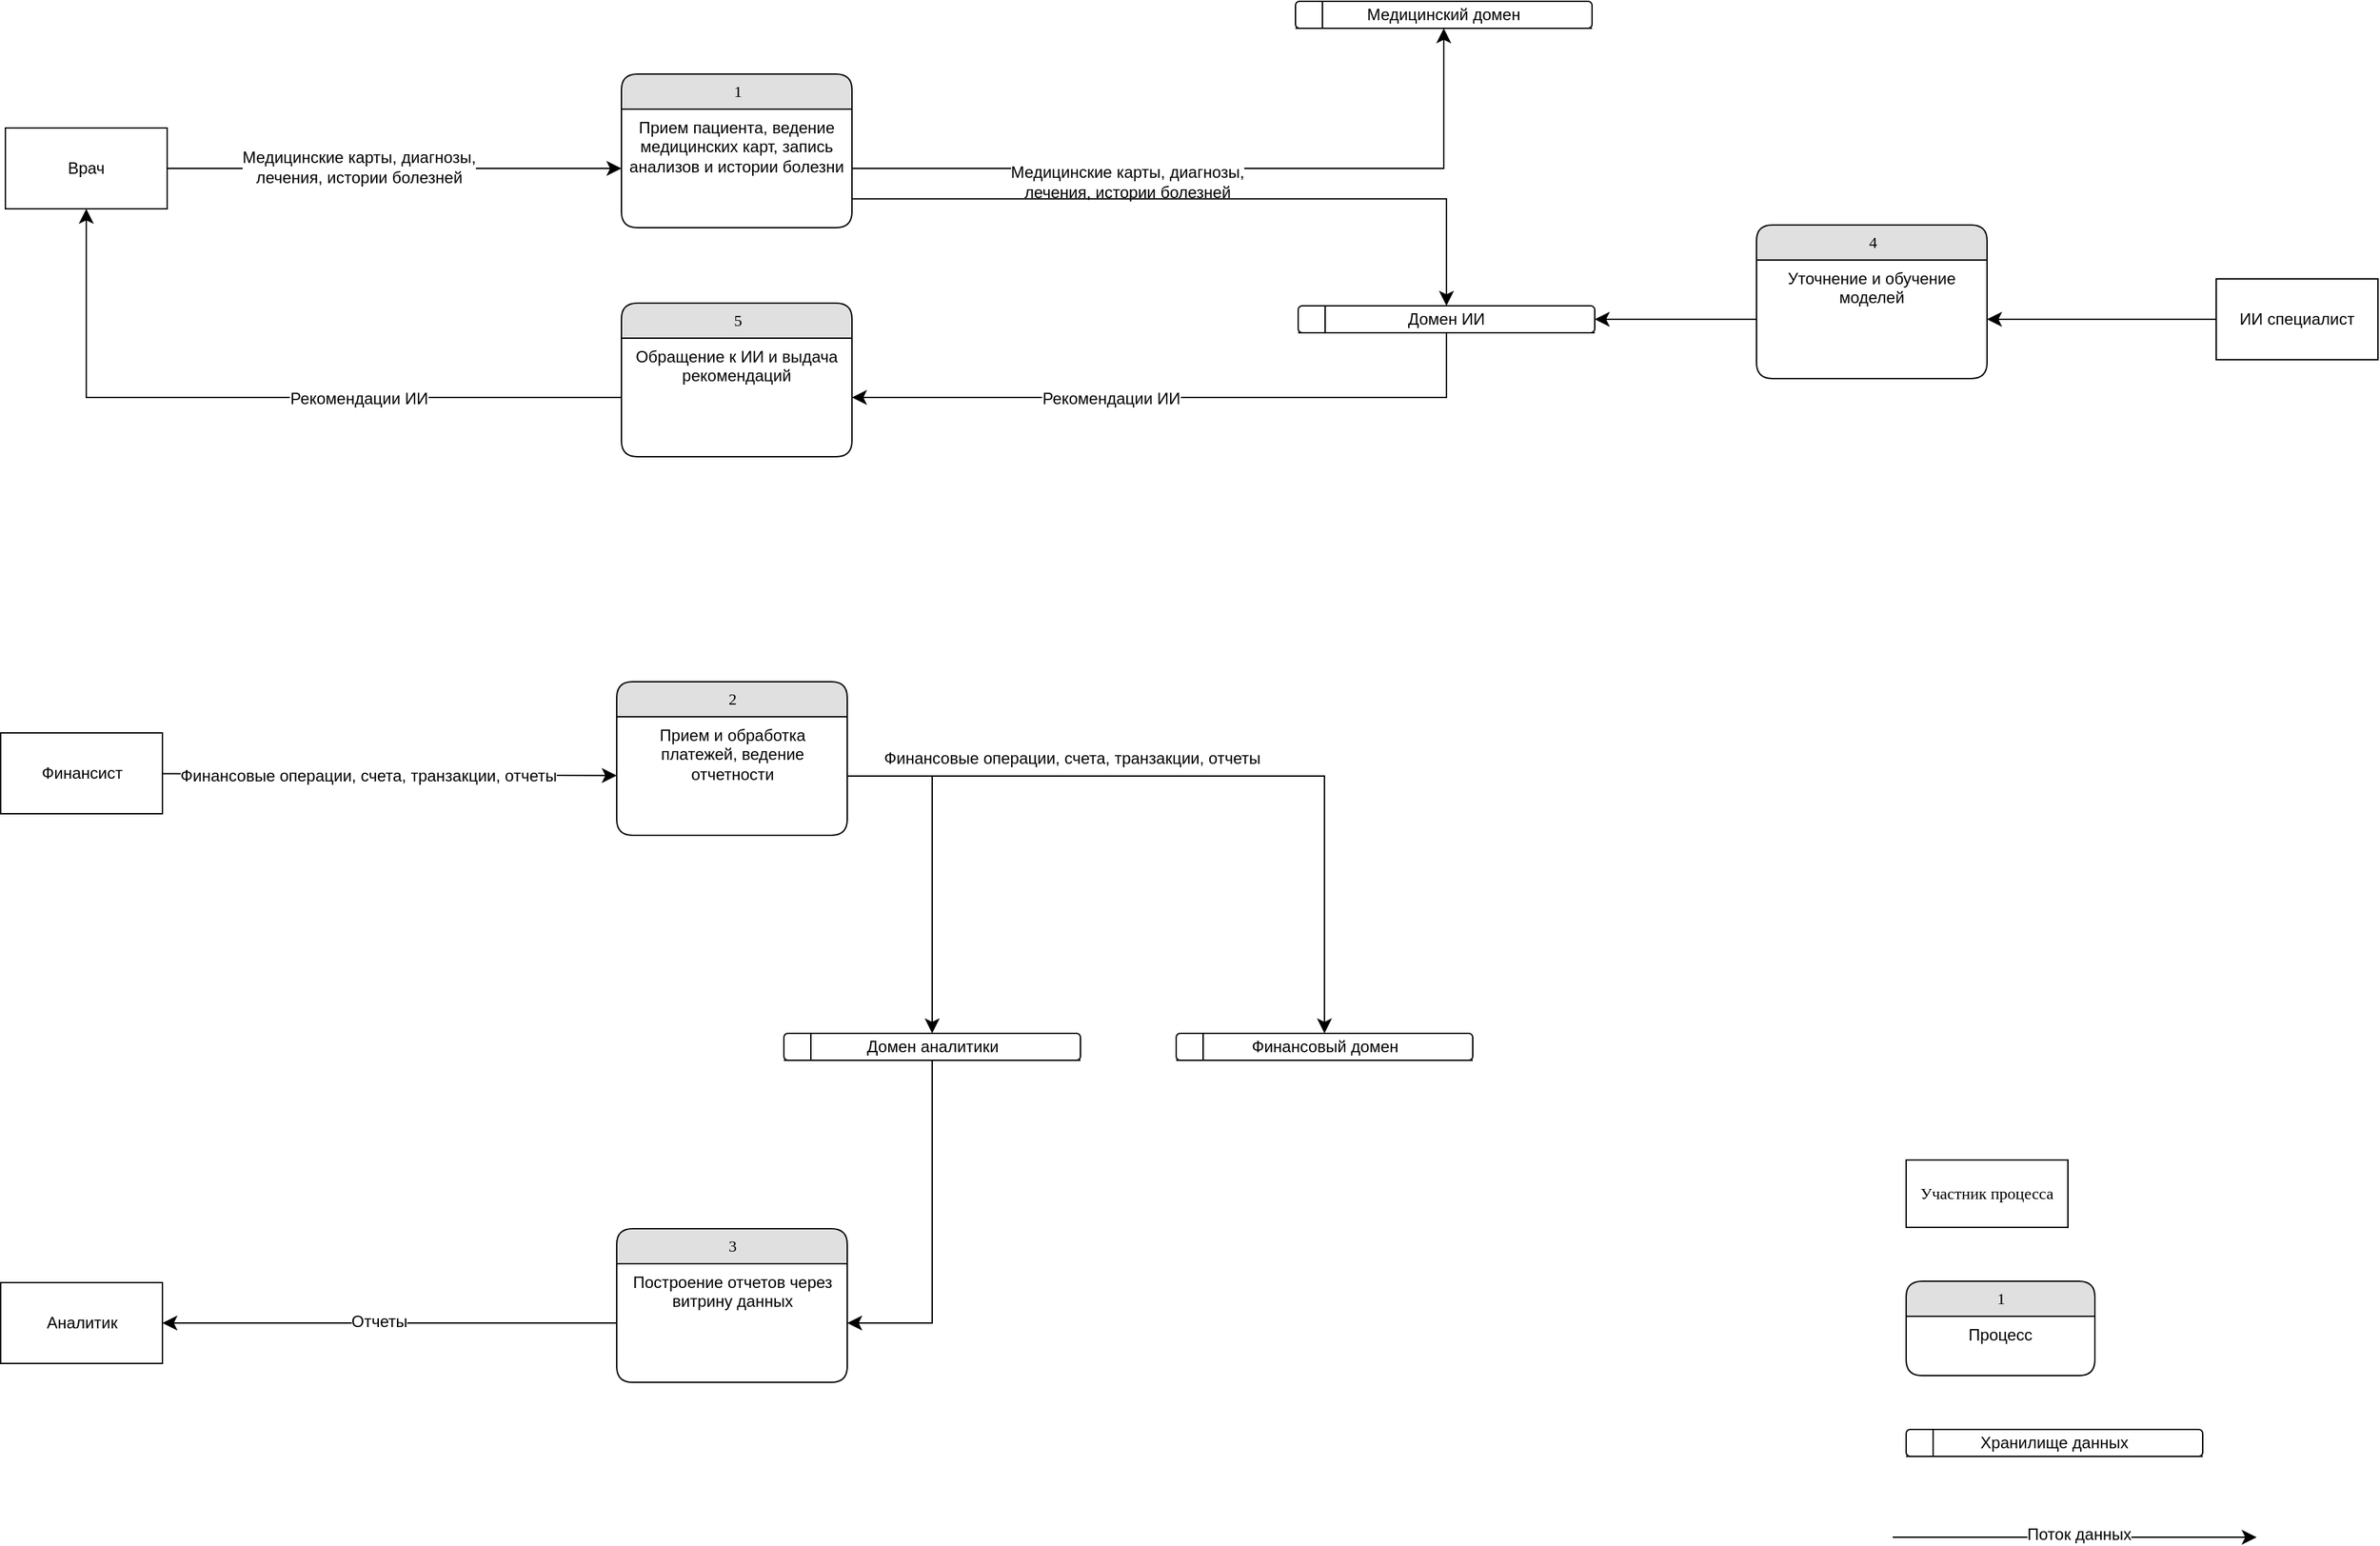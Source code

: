 <mxfile version="26.2.2">
  <diagram name="Страница — 1" id="WCJtbei5avWQwn0PG6q5">
    <mxGraphModel dx="4154" dy="2203" grid="0" gridSize="10" guides="1" tooltips="1" connect="1" arrows="1" fold="1" page="0" pageScale="1" pageWidth="827" pageHeight="1169" math="0" shadow="0">
      <root>
        <mxCell id="0" />
        <mxCell id="1" parent="0" />
        <mxCell id="YkS4qnDvhw2XP8hzGLSf-20" style="edgeStyle=orthogonalEdgeStyle;rounded=0;orthogonalLoop=1;jettySize=auto;html=1;fontSize=12;startSize=8;endSize=8;" edge="1" parent="1" source="YkS4qnDvhw2XP8hzGLSf-31" target="YkS4qnDvhw2XP8hzGLSf-22">
          <mxGeometry relative="1" as="geometry">
            <mxPoint x="-74.5" y="406.292" as="sourcePoint" />
          </mxGeometry>
        </mxCell>
        <mxCell id="YkS4qnDvhw2XP8hzGLSf-21" value="Финансовые операции, счета, транзакции, отчеты" style="edgeLabel;html=1;align=center;verticalAlign=middle;resizable=0;points=[];fontSize=12;" vertex="1" connectable="0" parent="YkS4qnDvhw2XP8hzGLSf-20">
          <mxGeometry x="-0.045" y="-2" relative="1" as="geometry">
            <mxPoint x="-94" y="-15" as="offset" />
          </mxGeometry>
        </mxCell>
        <mxCell id="YkS4qnDvhw2XP8hzGLSf-10" style="edgeStyle=none;curved=1;rounded=0;orthogonalLoop=1;jettySize=auto;html=1;fontSize=12;startSize=8;endSize=8;" edge="1" parent="1" source="YkS4qnDvhw2XP8hzGLSf-9" target="YkS4qnDvhw2XP8hzGLSf-27">
          <mxGeometry relative="1" as="geometry" />
        </mxCell>
        <mxCell id="YkS4qnDvhw2XP8hzGLSf-11" value="Медицинские карты, диагнозы,&lt;div&gt;лечения, истории болезней&lt;/div&gt;" style="edgeLabel;html=1;align=center;verticalAlign=middle;resizable=0;points=[];fontSize=12;" vertex="1" connectable="0" parent="YkS4qnDvhw2XP8hzGLSf-10">
          <mxGeometry x="-0.161" y="1" relative="1" as="geometry">
            <mxPoint as="offset" />
          </mxGeometry>
        </mxCell>
        <mxCell id="YkS4qnDvhw2XP8hzGLSf-9" value="Врач" style="rounded=0;whiteSpace=wrap;html=1;" vertex="1" parent="1">
          <mxGeometry x="-1112" y="-121" width="120" height="60" as="geometry" />
        </mxCell>
        <mxCell id="YkS4qnDvhw2XP8hzGLSf-13" style="edgeStyle=none;curved=1;rounded=0;orthogonalLoop=1;jettySize=auto;html=1;fontSize=12;startSize=8;endSize=8;" edge="1" parent="1" source="YkS4qnDvhw2XP8hzGLSf-12" target="YkS4qnDvhw2XP8hzGLSf-31">
          <mxGeometry relative="1" as="geometry">
            <mxPoint x="-640.5" y="413" as="targetPoint" />
          </mxGeometry>
        </mxCell>
        <mxCell id="YkS4qnDvhw2XP8hzGLSf-14" value="Финансовые операции, счета, транзакции, отчеты" style="edgeLabel;html=1;align=center;verticalAlign=middle;resizable=0;points=[];fontSize=12;" vertex="1" connectable="0" parent="YkS4qnDvhw2XP8hzGLSf-13">
          <mxGeometry x="-0.098" y="-1" relative="1" as="geometry">
            <mxPoint as="offset" />
          </mxGeometry>
        </mxCell>
        <mxCell id="YkS4qnDvhw2XP8hzGLSf-12" value="Финансист" style="rounded=0;whiteSpace=wrap;html=1;" vertex="1" parent="1">
          <mxGeometry x="-1115.5" y="328" width="120" height="60" as="geometry" />
        </mxCell>
        <mxCell id="YkS4qnDvhw2XP8hzGLSf-22" value="Финансовый домен" style="shape=internalStorage;whiteSpace=wrap;html=1;backgroundOutline=1;rounded=1;" vertex="1" parent="1">
          <mxGeometry x="-243.5" y="551" width="220" height="20" as="geometry" />
        </mxCell>
        <mxCell id="YkS4qnDvhw2XP8hzGLSf-23" value="Медицинский домен" style="shape=internalStorage;whiteSpace=wrap;html=1;backgroundOutline=1;rounded=1;" vertex="1" parent="1">
          <mxGeometry x="-155" y="-215" width="220" height="20" as="geometry" />
        </mxCell>
        <mxCell id="YkS4qnDvhw2XP8hzGLSf-53" style="edgeStyle=orthogonalEdgeStyle;shape=connector;rounded=0;orthogonalLoop=1;jettySize=auto;html=1;strokeColor=default;align=center;verticalAlign=middle;fontFamily=Helvetica;fontSize=12;fontColor=default;labelBackgroundColor=default;startSize=8;endArrow=classic;endSize=8;" edge="1" parent="1" source="YkS4qnDvhw2XP8hzGLSf-24" target="YkS4qnDvhw2XP8hzGLSf-52">
          <mxGeometry relative="1" as="geometry" />
        </mxCell>
        <mxCell id="YkS4qnDvhw2XP8hzGLSf-55" value="Рекомендации ИИ" style="edgeLabel;html=1;align=center;verticalAlign=middle;resizable=0;points=[];fontSize=12;fontFamily=Helvetica;fontColor=default;labelBackgroundColor=default;" vertex="1" connectable="0" parent="YkS4qnDvhw2XP8hzGLSf-53">
          <mxGeometry x="0.217" y="1" relative="1" as="geometry">
            <mxPoint as="offset" />
          </mxGeometry>
        </mxCell>
        <mxCell id="YkS4qnDvhw2XP8hzGLSf-24" value="Домен ИИ" style="shape=internalStorage;whiteSpace=wrap;html=1;backgroundOutline=1;rounded=1;" vertex="1" parent="1">
          <mxGeometry x="-153" y="11" width="220" height="20" as="geometry" />
        </mxCell>
        <mxCell id="YkS4qnDvhw2XP8hzGLSf-41" style="edgeStyle=orthogonalEdgeStyle;shape=connector;rounded=0;orthogonalLoop=1;jettySize=auto;html=1;entryX=1;entryY=0.5;entryDx=0;entryDy=0;strokeColor=default;align=center;verticalAlign=middle;fontFamily=Helvetica;fontSize=12;fontColor=default;labelBackgroundColor=default;startSize=8;endArrow=classic;endSize=8;" edge="1" parent="1" source="YkS4qnDvhw2XP8hzGLSf-25" target="YkS4qnDvhw2XP8hzGLSf-40">
          <mxGeometry relative="1" as="geometry" />
        </mxCell>
        <mxCell id="YkS4qnDvhw2XP8hzGLSf-25" value="Домен аналитики" style="shape=internalStorage;whiteSpace=wrap;html=1;backgroundOutline=1;rounded=1;" vertex="1" parent="1">
          <mxGeometry x="-534.5" y="551" width="220" height="20" as="geometry" />
        </mxCell>
        <mxCell id="YkS4qnDvhw2XP8hzGLSf-28" style="edgeStyle=orthogonalEdgeStyle;rounded=0;orthogonalLoop=1;jettySize=auto;html=1;fontSize=12;startSize=8;endSize=8;" edge="1" parent="1" source="YkS4qnDvhw2XP8hzGLSf-27" target="YkS4qnDvhw2XP8hzGLSf-23">
          <mxGeometry relative="1" as="geometry" />
        </mxCell>
        <mxCell id="YkS4qnDvhw2XP8hzGLSf-33" value="Медицинские карты, диагнозы,&lt;div&gt;лечения, истории болезней&lt;/div&gt;" style="edgeLabel;html=1;align=center;verticalAlign=middle;resizable=0;points=[];fontSize=12;fontFamily=Helvetica;fontColor=default;labelBackgroundColor=default;" vertex="1" connectable="0" parent="YkS4qnDvhw2XP8hzGLSf-28">
          <mxGeometry x="-0.022" y="1" relative="1" as="geometry">
            <mxPoint x="-62" y="11" as="offset" />
          </mxGeometry>
        </mxCell>
        <mxCell id="YkS4qnDvhw2XP8hzGLSf-26" value="1" style="swimlane;html=1;fontStyle=0;childLayout=stackLayout;horizontal=1;startSize=26;fillColor=#e0e0e0;horizontalStack=0;resizeParent=1;resizeLast=0;collapsible=1;marginBottom=0;swimlaneFillColor=#ffffff;align=center;rounded=1;shadow=0;comic=0;labelBackgroundColor=none;strokeWidth=1;fontFamily=Verdana;fontSize=12" vertex="1" parent="1">
          <mxGeometry x="-655" y="-161" width="171" height="114" as="geometry" />
        </mxCell>
        <mxCell id="YkS4qnDvhw2XP8hzGLSf-27" value="Прием пациента, ведение медицинских карт, запись анализов и истории болезни" style="text;html=1;strokeColor=none;fillColor=none;spacingLeft=4;spacingRight=4;whiteSpace=wrap;overflow=hidden;rotatable=0;points=[[0,0.5],[1,0.5]];portConstraint=eastwest;align=center;" vertex="1" parent="YkS4qnDvhw2XP8hzGLSf-26">
          <mxGeometry y="26" width="171" height="88" as="geometry" />
        </mxCell>
        <mxCell id="YkS4qnDvhw2XP8hzGLSf-30" value="2" style="swimlane;html=1;fontStyle=0;childLayout=stackLayout;horizontal=1;startSize=26;fillColor=#e0e0e0;horizontalStack=0;resizeParent=1;resizeLast=0;collapsible=1;marginBottom=0;swimlaneFillColor=#ffffff;align=center;rounded=1;shadow=0;comic=0;labelBackgroundColor=none;strokeWidth=1;fontFamily=Verdana;fontSize=12" vertex="1" parent="1">
          <mxGeometry x="-658.5" y="290" width="171" height="114" as="geometry" />
        </mxCell>
        <mxCell id="YkS4qnDvhw2XP8hzGLSf-31" value="Прием и обработка платежей, ведение отчетности" style="text;html=1;strokeColor=none;fillColor=none;spacingLeft=4;spacingRight=4;whiteSpace=wrap;overflow=hidden;rotatable=0;points=[[0,0.5],[1,0.5]];portConstraint=eastwest;align=center;" vertex="1" parent="YkS4qnDvhw2XP8hzGLSf-30">
          <mxGeometry y="26" width="171" height="88" as="geometry" />
        </mxCell>
        <mxCell id="YkS4qnDvhw2XP8hzGLSf-32" style="edgeStyle=orthogonalEdgeStyle;rounded=0;orthogonalLoop=1;jettySize=auto;html=1;fontSize=12;startSize=8;endSize=8;" edge="1" parent="1" source="YkS4qnDvhw2XP8hzGLSf-31" target="YkS4qnDvhw2XP8hzGLSf-25">
          <mxGeometry relative="1" as="geometry" />
        </mxCell>
        <mxCell id="YkS4qnDvhw2XP8hzGLSf-34" style="edgeStyle=orthogonalEdgeStyle;shape=connector;rounded=0;orthogonalLoop=1;jettySize=auto;html=1;strokeColor=default;align=center;verticalAlign=middle;fontFamily=Helvetica;fontSize=12;fontColor=default;labelBackgroundColor=default;startSize=8;endArrow=classic;endSize=8;exitX=1.002;exitY=0.757;exitDx=0;exitDy=0;exitPerimeter=0;" edge="1" parent="1" source="YkS4qnDvhw2XP8hzGLSf-27" target="YkS4qnDvhw2XP8hzGLSf-24">
          <mxGeometry relative="1" as="geometry" />
        </mxCell>
        <mxCell id="YkS4qnDvhw2XP8hzGLSf-35" value="Аналитик" style="rounded=0;whiteSpace=wrap;html=1;" vertex="1" parent="1">
          <mxGeometry x="-1115.5" y="736" width="120" height="60" as="geometry" />
        </mxCell>
        <mxCell id="YkS4qnDvhw2XP8hzGLSf-39" value="3" style="swimlane;html=1;fontStyle=0;childLayout=stackLayout;horizontal=1;startSize=26;fillColor=#e0e0e0;horizontalStack=0;resizeParent=1;resizeLast=0;collapsible=1;marginBottom=0;swimlaneFillColor=#ffffff;align=center;rounded=1;shadow=0;comic=0;labelBackgroundColor=none;strokeWidth=1;fontFamily=Verdana;fontSize=12" vertex="1" parent="1">
          <mxGeometry x="-658.5" y="696" width="171" height="114" as="geometry" />
        </mxCell>
        <mxCell id="YkS4qnDvhw2XP8hzGLSf-40" value="Построение отчетов через витрину данных" style="text;html=1;strokeColor=none;fillColor=none;spacingLeft=4;spacingRight=4;whiteSpace=wrap;overflow=hidden;rotatable=0;points=[[0,0.5],[1,0.5]];portConstraint=eastwest;align=center;" vertex="1" parent="YkS4qnDvhw2XP8hzGLSf-39">
          <mxGeometry y="26" width="171" height="88" as="geometry" />
        </mxCell>
        <mxCell id="YkS4qnDvhw2XP8hzGLSf-42" style="edgeStyle=orthogonalEdgeStyle;shape=connector;rounded=0;orthogonalLoop=1;jettySize=auto;html=1;entryX=1;entryY=0.5;entryDx=0;entryDy=0;strokeColor=default;align=center;verticalAlign=middle;fontFamily=Helvetica;fontSize=12;fontColor=default;labelBackgroundColor=default;startSize=8;endArrow=classic;endSize=8;" edge="1" parent="1" source="YkS4qnDvhw2XP8hzGLSf-40" target="YkS4qnDvhw2XP8hzGLSf-35">
          <mxGeometry relative="1" as="geometry" />
        </mxCell>
        <mxCell id="YkS4qnDvhw2XP8hzGLSf-43" value="Отчеты" style="edgeLabel;html=1;align=center;verticalAlign=middle;resizable=0;points=[];fontSize=12;fontFamily=Helvetica;fontColor=default;labelBackgroundColor=default;" vertex="1" connectable="0" parent="YkS4qnDvhw2XP8hzGLSf-42">
          <mxGeometry x="0.047" y="-1" relative="1" as="geometry">
            <mxPoint as="offset" />
          </mxGeometry>
        </mxCell>
        <mxCell id="YkS4qnDvhw2XP8hzGLSf-48" style="edgeStyle=orthogonalEdgeStyle;shape=connector;rounded=0;orthogonalLoop=1;jettySize=auto;html=1;strokeColor=default;align=center;verticalAlign=middle;fontFamily=Helvetica;fontSize=12;fontColor=default;labelBackgroundColor=default;startSize=8;endArrow=classic;endSize=8;" edge="1" parent="1" source="YkS4qnDvhw2XP8hzGLSf-44" target="YkS4qnDvhw2XP8hzGLSf-46">
          <mxGeometry relative="1" as="geometry" />
        </mxCell>
        <mxCell id="YkS4qnDvhw2XP8hzGLSf-44" value="ИИ специалист" style="rounded=0;whiteSpace=wrap;html=1;" vertex="1" parent="1">
          <mxGeometry x="528" y="-9" width="120" height="60" as="geometry" />
        </mxCell>
        <mxCell id="YkS4qnDvhw2XP8hzGLSf-45" value="4" style="swimlane;html=1;fontStyle=0;childLayout=stackLayout;horizontal=1;startSize=26;fillColor=#e0e0e0;horizontalStack=0;resizeParent=1;resizeLast=0;collapsible=1;marginBottom=0;swimlaneFillColor=#ffffff;align=center;rounded=1;shadow=0;comic=0;labelBackgroundColor=none;strokeWidth=1;fontFamily=Verdana;fontSize=12" vertex="1" parent="1">
          <mxGeometry x="187" y="-49" width="171" height="114" as="geometry" />
        </mxCell>
        <mxCell id="YkS4qnDvhw2XP8hzGLSf-46" value="Уточнение и обучение моделей" style="text;html=1;strokeColor=none;fillColor=none;spacingLeft=4;spacingRight=4;whiteSpace=wrap;overflow=hidden;rotatable=0;points=[[0,0.5],[1,0.5]];portConstraint=eastwest;align=center;" vertex="1" parent="YkS4qnDvhw2XP8hzGLSf-45">
          <mxGeometry y="26" width="171" height="88" as="geometry" />
        </mxCell>
        <mxCell id="YkS4qnDvhw2XP8hzGLSf-47" style="edgeStyle=orthogonalEdgeStyle;shape=connector;rounded=0;orthogonalLoop=1;jettySize=auto;html=1;strokeColor=default;align=center;verticalAlign=middle;fontFamily=Helvetica;fontSize=12;fontColor=default;labelBackgroundColor=default;startSize=8;endArrow=classic;endSize=8;" edge="1" parent="1" source="YkS4qnDvhw2XP8hzGLSf-46" target="YkS4qnDvhw2XP8hzGLSf-24">
          <mxGeometry relative="1" as="geometry" />
        </mxCell>
        <mxCell id="YkS4qnDvhw2XP8hzGLSf-51" value="5" style="swimlane;html=1;fontStyle=0;childLayout=stackLayout;horizontal=1;startSize=26;fillColor=#e0e0e0;horizontalStack=0;resizeParent=1;resizeLast=0;collapsible=1;marginBottom=0;swimlaneFillColor=#ffffff;align=center;rounded=1;shadow=0;comic=0;labelBackgroundColor=none;strokeWidth=1;fontFamily=Verdana;fontSize=12" vertex="1" parent="1">
          <mxGeometry x="-655" y="9" width="171" height="114" as="geometry" />
        </mxCell>
        <mxCell id="YkS4qnDvhw2XP8hzGLSf-52" value="Обращение к ИИ и выдача рекомендаций" style="text;html=1;strokeColor=none;fillColor=none;spacingLeft=4;spacingRight=4;whiteSpace=wrap;overflow=hidden;rotatable=0;points=[[0,0.5],[1,0.5]];portConstraint=eastwest;align=center;" vertex="1" parent="YkS4qnDvhw2XP8hzGLSf-51">
          <mxGeometry y="26" width="171" height="88" as="geometry" />
        </mxCell>
        <mxCell id="YkS4qnDvhw2XP8hzGLSf-54" style="edgeStyle=orthogonalEdgeStyle;shape=connector;rounded=0;orthogonalLoop=1;jettySize=auto;html=1;entryX=0.5;entryY=1;entryDx=0;entryDy=0;strokeColor=default;align=center;verticalAlign=middle;fontFamily=Helvetica;fontSize=12;fontColor=default;labelBackgroundColor=default;startSize=8;endArrow=classic;endSize=8;" edge="1" parent="1" source="YkS4qnDvhw2XP8hzGLSf-52" target="YkS4qnDvhw2XP8hzGLSf-9">
          <mxGeometry relative="1" as="geometry" />
        </mxCell>
        <mxCell id="YkS4qnDvhw2XP8hzGLSf-56" value="Рекомендации ИИ" style="edgeLabel;html=1;align=center;verticalAlign=middle;resizable=0;points=[];fontSize=12;fontFamily=Helvetica;fontColor=default;labelBackgroundColor=default;" vertex="1" connectable="0" parent="YkS4qnDvhw2XP8hzGLSf-54">
          <mxGeometry x="-0.273" y="1" relative="1" as="geometry">
            <mxPoint as="offset" />
          </mxGeometry>
        </mxCell>
        <mxCell id="YkS4qnDvhw2XP8hzGLSf-57" value="Участник процесса" style="whiteSpace=wrap;html=1;rounded=0;shadow=0;comic=0;labelBackgroundColor=none;strokeWidth=1;fontFamily=Verdana;fontSize=12;align=center;" vertex="1" parent="1">
          <mxGeometry x="298" y="645" width="120" height="50" as="geometry" />
        </mxCell>
        <mxCell id="YkS4qnDvhw2XP8hzGLSf-58" value="1" style="swimlane;html=1;fontStyle=0;childLayout=stackLayout;horizontal=1;startSize=26;fillColor=#e0e0e0;horizontalStack=0;resizeParent=1;resizeLast=0;collapsible=1;marginBottom=0;swimlaneFillColor=#ffffff;align=center;rounded=1;shadow=0;comic=0;labelBackgroundColor=none;strokeWidth=1;fontFamily=Verdana;fontSize=12" vertex="1" parent="1">
          <mxGeometry x="298" y="735" width="140" height="70" as="geometry" />
        </mxCell>
        <mxCell id="YkS4qnDvhw2XP8hzGLSf-59" value="Процесс" style="text;html=1;strokeColor=none;fillColor=none;spacingLeft=4;spacingRight=4;whiteSpace=wrap;overflow=hidden;rotatable=0;points=[[0,0.5],[1,0.5]];portConstraint=eastwest;align=center;" vertex="1" parent="YkS4qnDvhw2XP8hzGLSf-58">
          <mxGeometry y="26" width="140" height="44" as="geometry" />
        </mxCell>
        <mxCell id="YkS4qnDvhw2XP8hzGLSf-60" value="Хранилище данных" style="shape=internalStorage;whiteSpace=wrap;html=1;backgroundOutline=1;rounded=1;" vertex="1" parent="1">
          <mxGeometry x="298" y="845" width="220" height="20" as="geometry" />
        </mxCell>
        <mxCell id="YkS4qnDvhw2XP8hzGLSf-61" style="edgeStyle=none;curved=1;rounded=0;orthogonalLoop=1;jettySize=auto;html=1;fontSize=12;startSize=8;endSize=8;entryX=0;entryY=0.5;entryDx=0;entryDy=0;" edge="1" parent="1">
          <mxGeometry relative="1" as="geometry">
            <mxPoint x="288" y="925" as="sourcePoint" />
            <mxPoint x="558" y="925" as="targetPoint" />
          </mxGeometry>
        </mxCell>
        <mxCell id="YkS4qnDvhw2XP8hzGLSf-62" value="Поток данных" style="edgeLabel;html=1;align=center;verticalAlign=middle;resizable=0;points=[];fontSize=12;" vertex="1" connectable="0" parent="YkS4qnDvhw2XP8hzGLSf-61">
          <mxGeometry x="0.024" y="2" relative="1" as="geometry">
            <mxPoint as="offset" />
          </mxGeometry>
        </mxCell>
      </root>
    </mxGraphModel>
  </diagram>
</mxfile>
